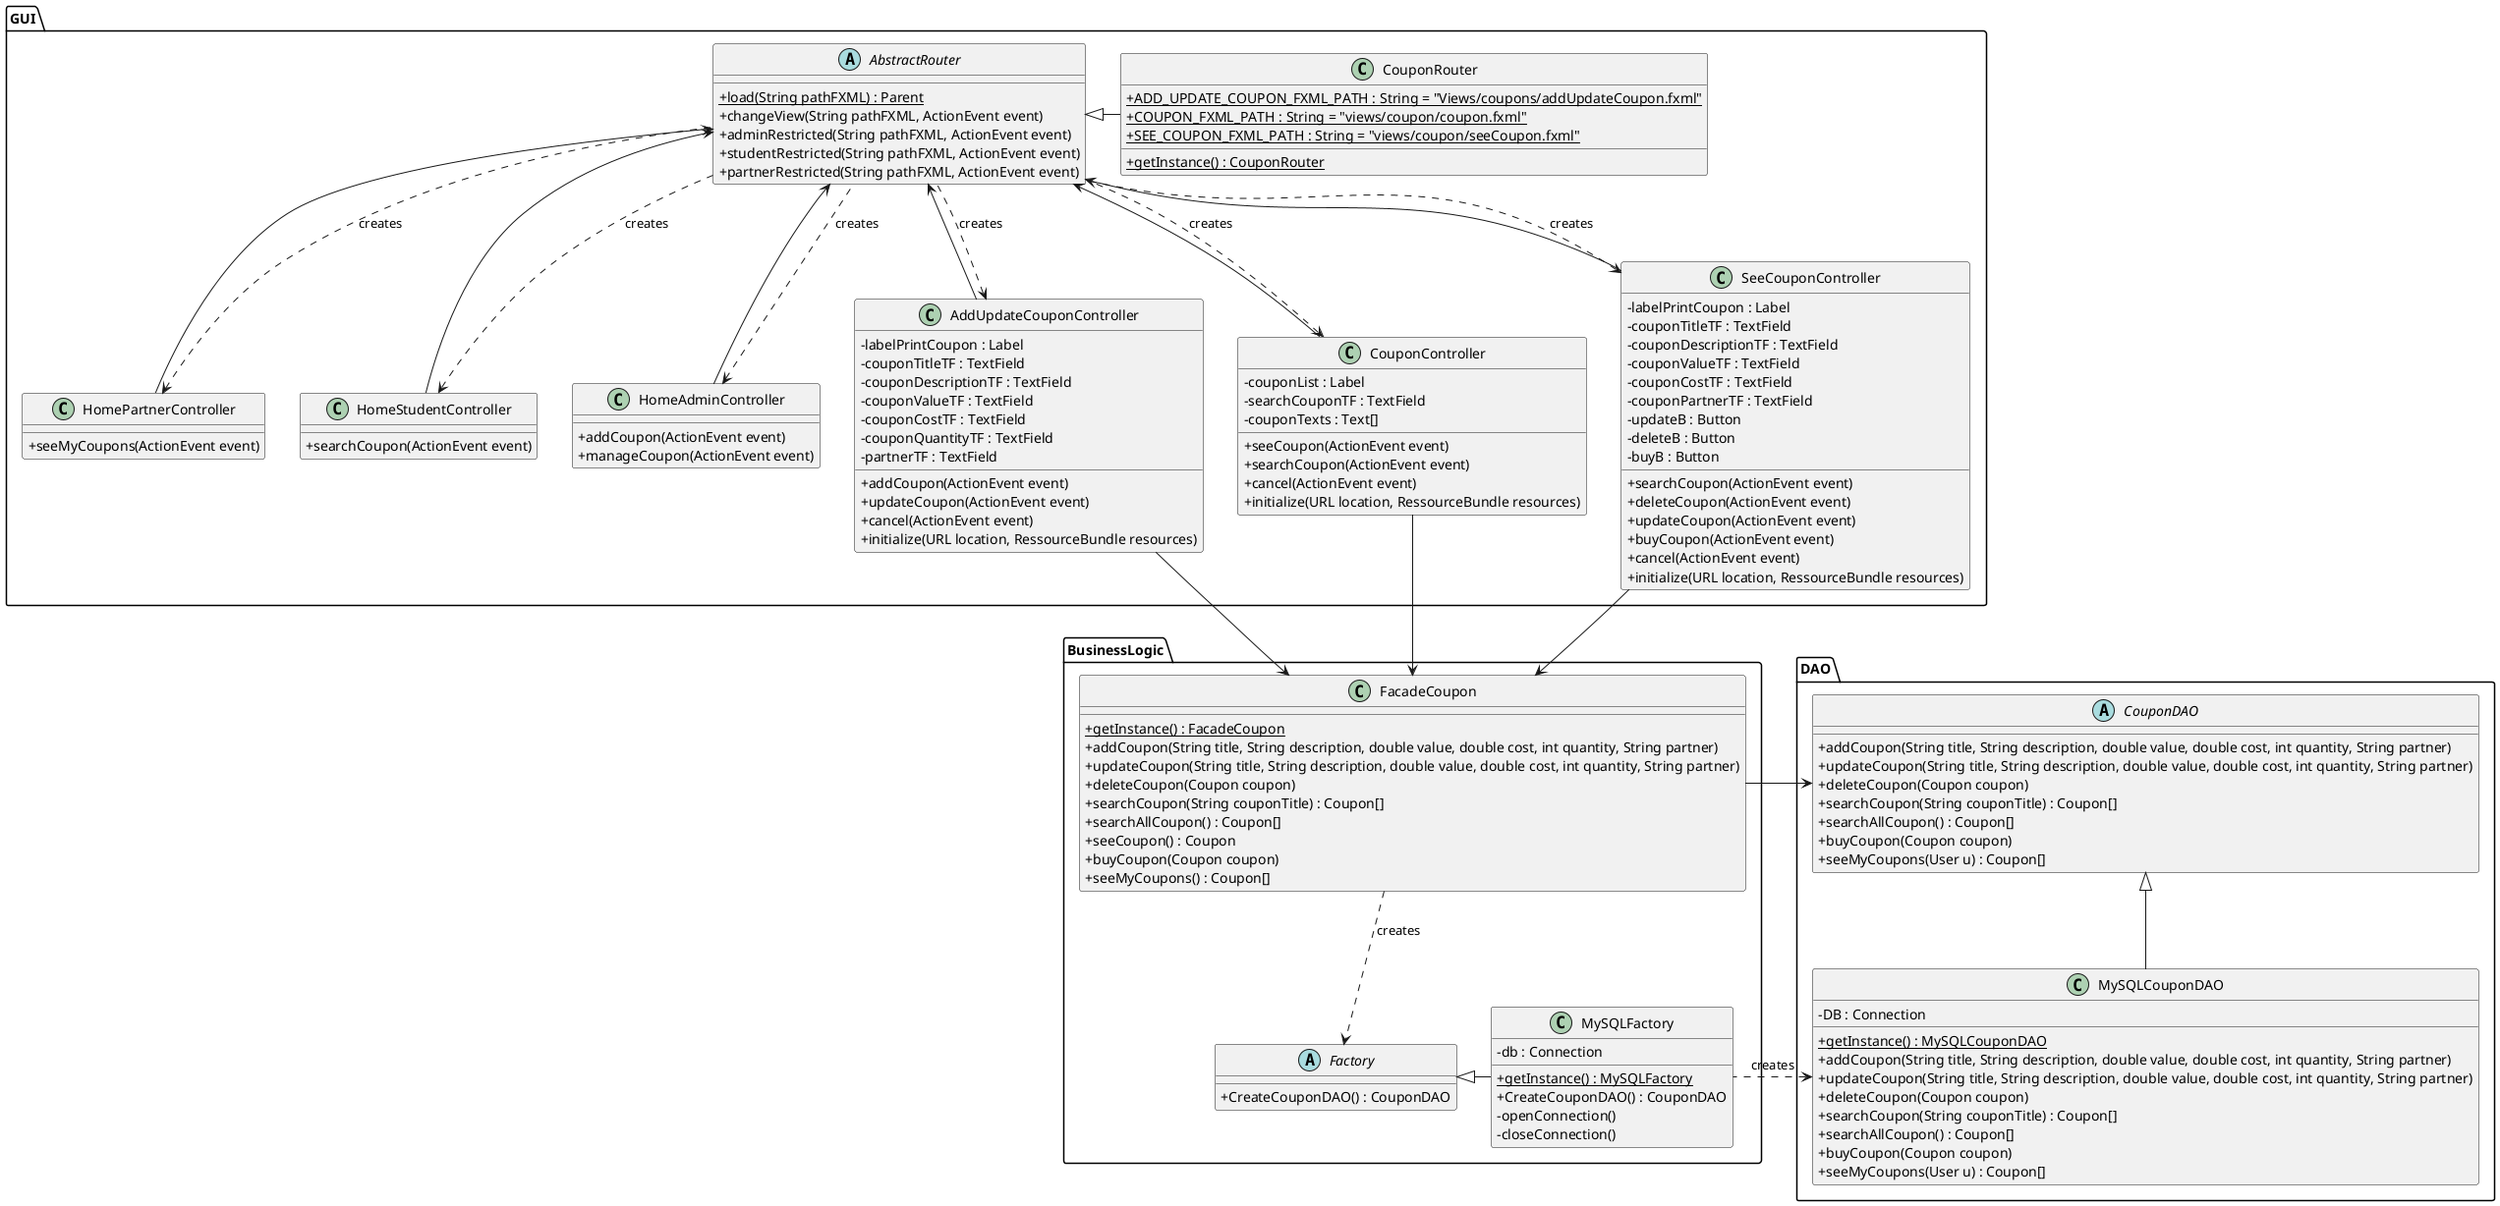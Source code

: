 @startuml
skinparam classAttributeIconSize 0

package GUI{
    abstract class AbstractRouter{
        + {static} load(String pathFXML) : Parent
        + changeView(String pathFXML, ActionEvent event)
        + adminRestricted(String pathFXML, ActionEvent event)
        + studentRestricted(String pathFXML, ActionEvent event)
        + partnerRestricted(String pathFXML, ActionEvent event)

    }

    class CouponRouter{
        + {static} ADD_UPDATE_COUPON_FXML_PATH : String = "Views/coupons/addUpdateCoupon.fxml"
        + {static} COUPON_FXML_PATH : String = "views/coupon/coupon.fxml"
        + {static} SEE_COUPON_FXML_PATH : String = "views/coupon/seeCoupon.fxml"
        + {static} getInstance() : CouponRouter
    }

    class HomePartnerController{
        + seeMyCoupons(ActionEvent event)
    }

    class HomeStudentController{
        + searchCoupon(ActionEvent event)
    }

    class HomeAdminController{
        + addCoupon(ActionEvent event)
        + manageCoupon(ActionEvent event)

    }

    class AddUpdateCouponController{
         - labelPrintCoupon : Label
         - couponTitleTF : TextField
         - couponDescriptionTF : TextField
         - couponValueTF : TextField
         - couponCostTF : TextField
         - couponQuantityTF : TextField
         - partnerTF : TextField
         + addCoupon(ActionEvent event)
         + updateCoupon(ActionEvent event)
         + cancel(ActionEvent event)
         + initialize(URL location, RessourceBundle resources)
    }

    class CouponController{

         - couponList : Label
         - searchCouponTF : TextField
         - couponTexts : Text[]
         + seeCoupon(ActionEvent event)
         + searchCoupon(ActionEvent event)
         + cancel(ActionEvent event)
         + initialize(URL location, RessourceBundle resources)

    }

    class SeeCouponController{
        - labelPrintCoupon : Label
        - couponTitleTF : TextField
        - couponDescriptionTF : TextField
        - couponValueTF : TextField
        - couponCostTF : TextField
        - couponPartnerTF : TextField
        - updateB : Button
        - deleteB : Button
        - buyB : Button
        + searchCoupon(ActionEvent event)
        + deleteCoupon(ActionEvent event)
        + updateCoupon(ActionEvent event)
        + buyCoupon(ActionEvent event)
        + cancel(ActionEvent event)
        + initialize(URL location, RessourceBundle resources)
    }

        AbstractRouter <|-right- CouponRouter

        AbstractRouter <-- HomePartnerController
        AbstractRouter <-- HomeStudentController
        AbstractRouter <-- HomeAdminController
        AbstractRouter <-- AddUpdateCouponController
        AbstractRouter <-- CouponController
        AbstractRouter <-- SeeCouponController

        HomePartnerController <.. AbstractRouter : creates
        HomeStudentController <.. AbstractRouter : creates
        HomeAdminController <.. AbstractRouter : creates
        AddUpdateCouponController <.. AbstractRouter : creates
        SeeCouponController <.. AbstractRouter : creates
        CouponController <.. AbstractRouter : creates
}

package BusinessLogic{

    class FacadeCoupon{
        + {static} getInstance() : FacadeCoupon
        + addCoupon(String title, String description, double value, double cost, int quantity, String partner)
        + updateCoupon(String title, String description, double value, double cost, int quantity, String partner)
        + deleteCoupon(Coupon coupon)
        + searchCoupon(String couponTitle) : Coupon[]
        + searchAllCoupon() : Coupon[]
        + seeCoupon() : Coupon
        + buyCoupon(Coupon coupon)
        + seeMyCoupons() : Coupon[]

    }

    abstract class Factory{

        + CreateCouponDAO() : CouponDAO
    }

    class MySQLFactory{
        - db : Connection
        + {static} getInstance() : MySQLFactory
        + CreateCouponDAO() : CouponDAO
        - openConnection()
        - closeConnection()
    }


    AddUpdateCouponController --> FacadeCoupon
    CouponController --> FacadeCoupon
    SeeCouponController --> FacadeCoupon

    FacadeCoupon ..> Factory  : creates
    MySQLFactory -left-|> Factory
}

package DAO{

    abstract class CouponDAO{
        + addCoupon(String title, String description, double value, double cost, int quantity, String partner)
        + updateCoupon(String title, String description, double value, double cost, int quantity, String partner)
        + deleteCoupon(Coupon coupon)
        + searchCoupon(String couponTitle) : Coupon[]
        + searchAllCoupon() : Coupon[]
        + buyCoupon(Coupon coupon)
        + seeMyCoupons(User u) : Coupon[]

    }

    class MySQLCouponDAO{

        - DB : Connection
        + {static} getInstance() : MySQLCouponDAO
        + addCoupon(String title, String description, double value, double cost, int quantity, String partner)
        + updateCoupon(String title, String description, double value, double cost, int quantity, String partner)
        + deleteCoupon(Coupon coupon)
        + searchCoupon(String couponTitle) : Coupon[]
        + searchAllCoupon() : Coupon[]
        + buyCoupon(Coupon coupon)
        + seeMyCoupons(User u) : Coupon[]

    }

    MySQLCouponDAO -up-|> CouponDAO
    CouponDAO <-right- FacadeCoupon

    MySQLCouponDAO <.right. MySQLFactory : creates
}

@enduml